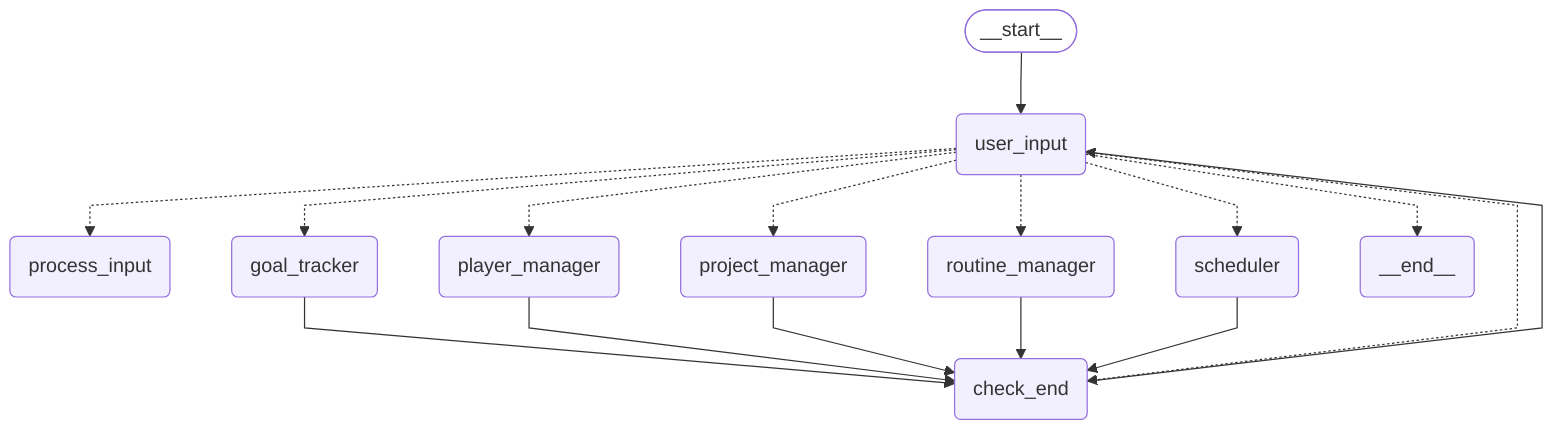 %%{init: {'flowchart': {'curve': 'linear'}}}%%
graph TD;
	__start__([__start__]):::first
	user_input(user_input)
	process_input(process_input)
	scheduler(scheduler)
	project_manager(project_manager)
	player_manager(player_manager)
	goal_tracker(goal_tracker)
	routine_manager(routine_manager)
	check_end(check_end)
	__end__(__end__)
	__start__ --> user_input;
	check_end --> user_input;
	goal_tracker --> check_end;
	player_manager --> check_end;
	project_manager --> check_end;
	routine_manager --> check_end;
	scheduler --> check_end;
	user_input -.-> process_input;
	user_input -.-> scheduler;
	user_input -.-> project_manager;
	user_input -.-> player_manager;
	user_input -.-> goal_tracker;
	user_input -.-> routine_manager;
	user_input -.-> check_end;
	user_input -.-> __end__;
	classDef default fill:#f2f0ff,line-height:1.2
	classDef first fill-opacity:0
	classDef last fill:#bfb6fc